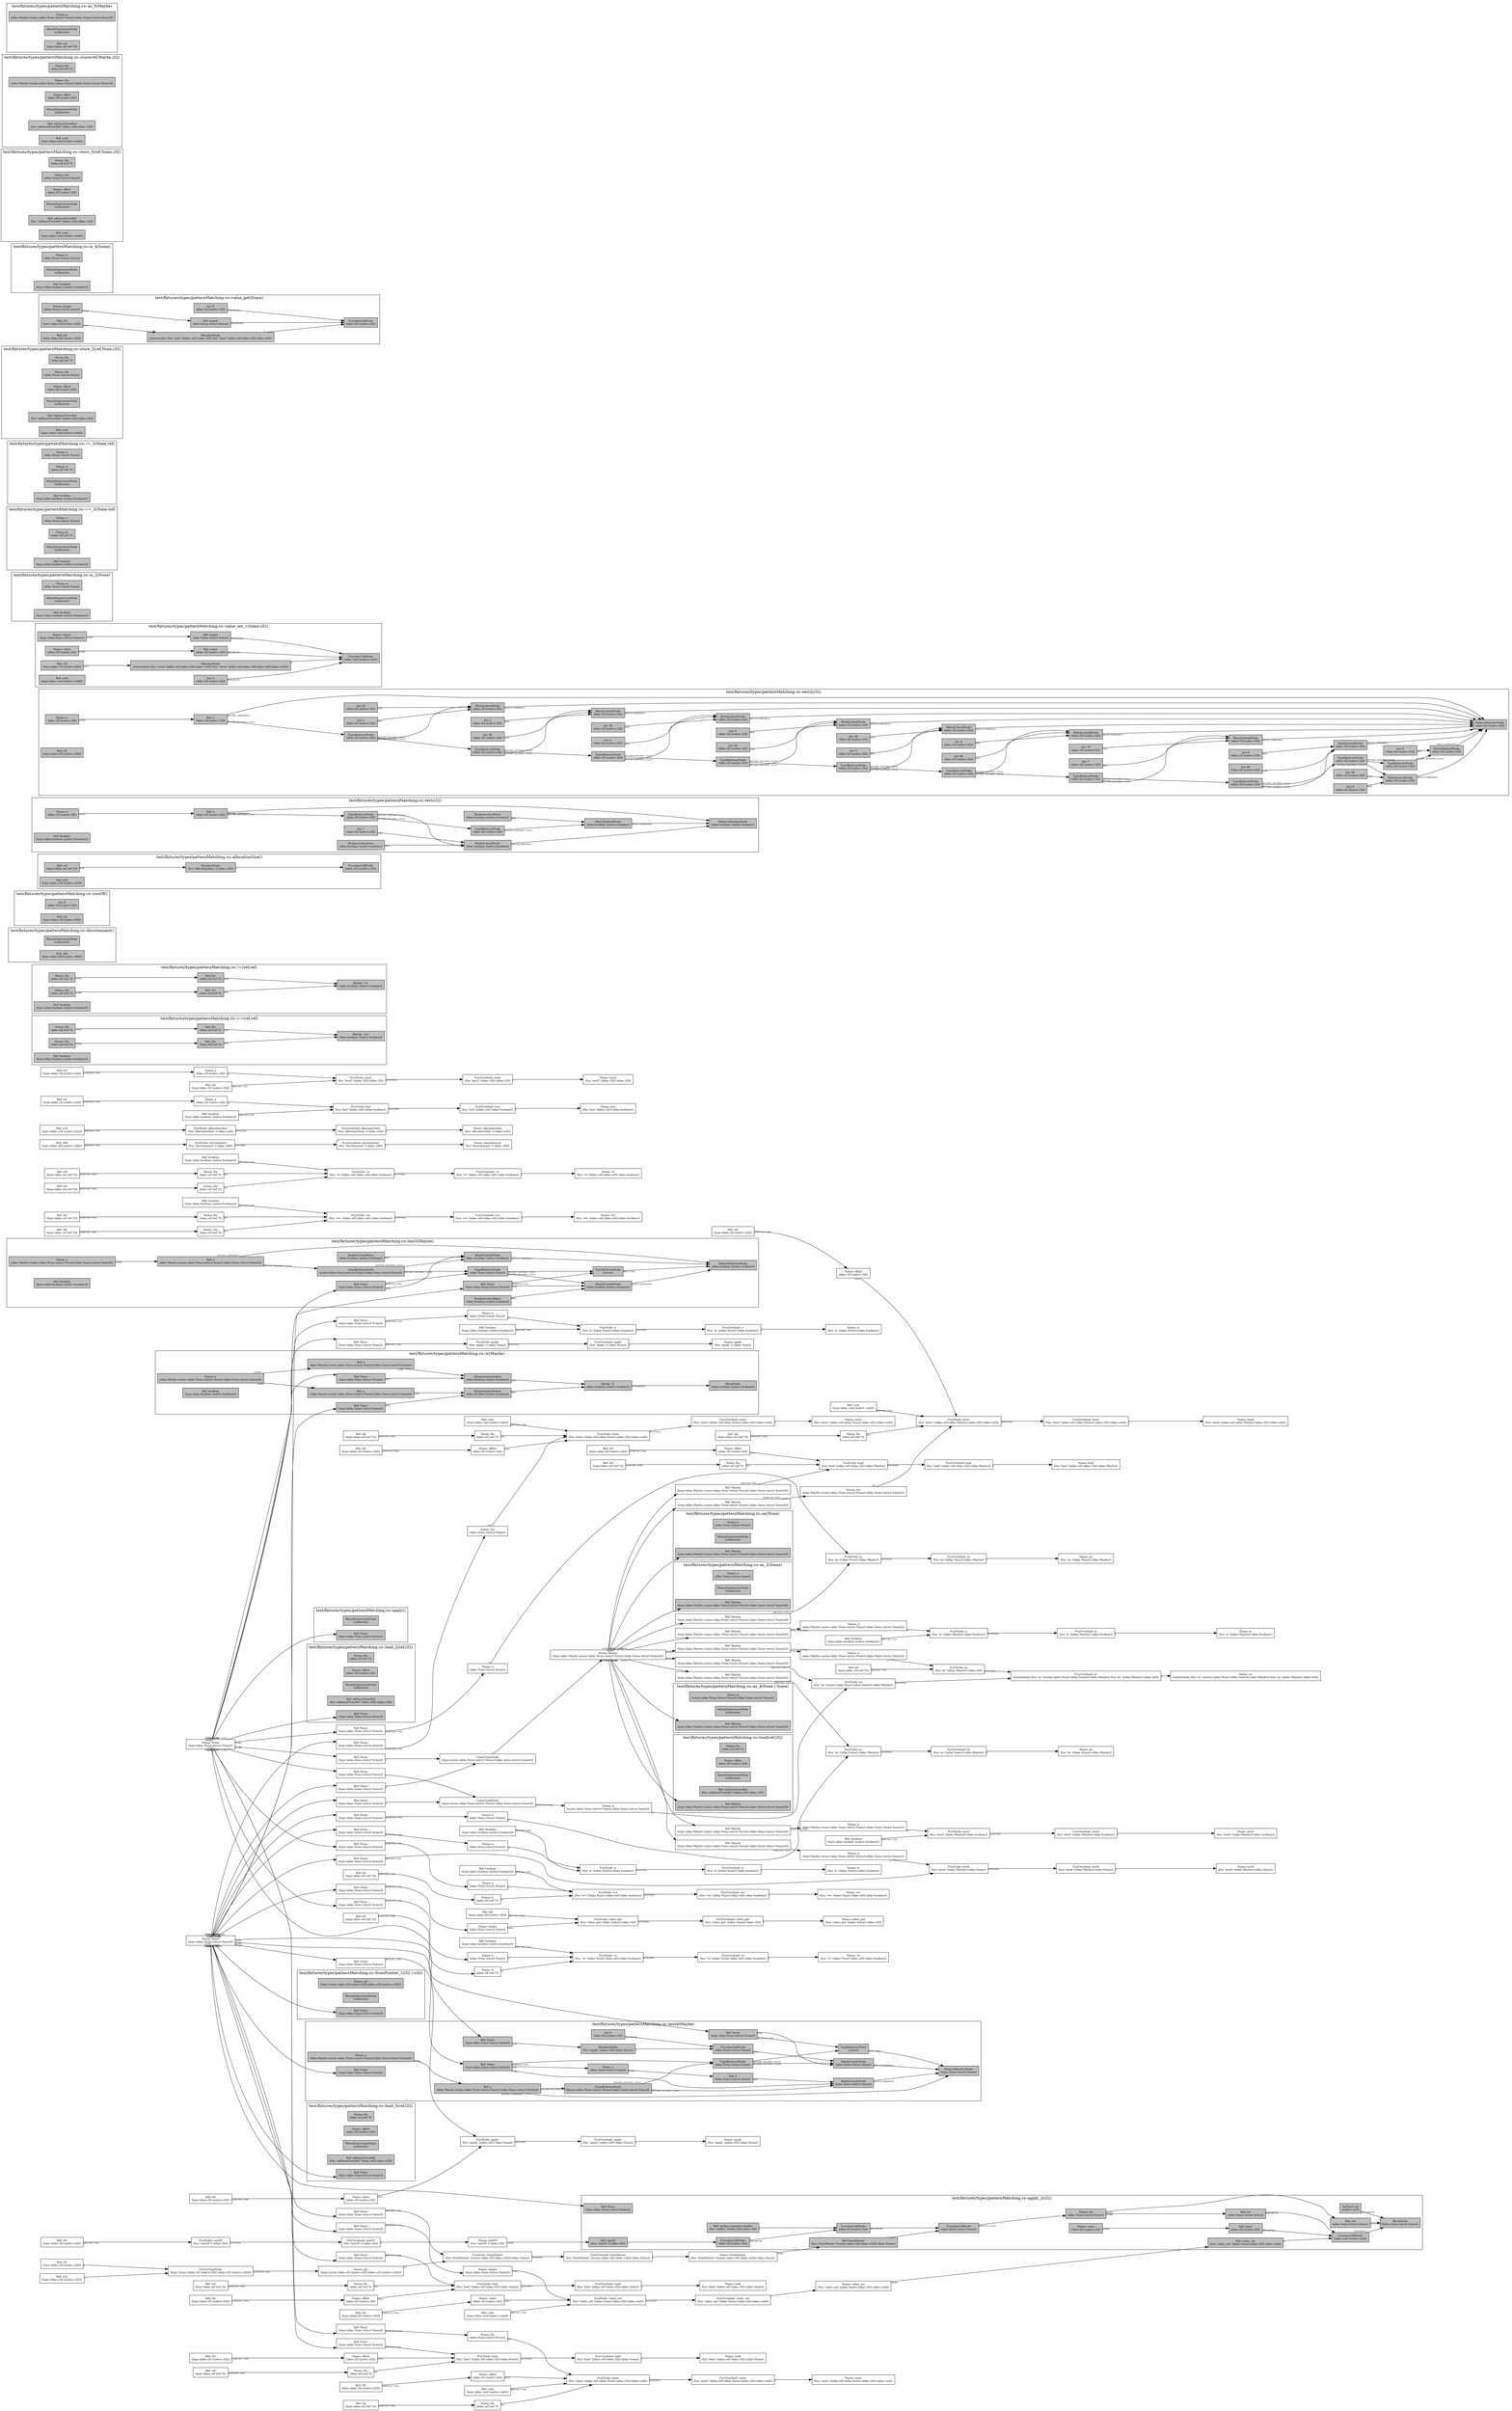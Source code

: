 digraph Document {
  node [shape=box,fontsize=10]; rankdir=LR;
  1 [label="Name: Maybe\n(type (alias Maybe (union (alias None (struct None)) (alias Some (struct Some)))))", fillcolor=grey];
  2 [label="UnionTypeNode\n(type (union (alias None (struct None)) (alias Some (struct Some))))", fillcolor=grey];
  3 [label="Ref: None\n(type (alias None (struct None)))", fillcolor=grey];
  4 [label="Ref: Some\n(type (alias Some (struct Some)))", fillcolor=grey];
  5 [label="FunOverload: is\n(fun 'is' ((alias Maybe)) (alias boolean))", fillcolor=grey];
  6 [label="FunNode: is\n(fun 'is' ((alias Maybe)) (alias boolean))", fillcolor=grey];
  7 [label="Ref: Maybe\n(type (alias Maybe (union (alias None (struct None)) (alias Some (struct Some)))))", fillcolor=grey];
  8 [label="Name: a\n(alias Maybe (union (alias None (struct None)) (alias Some (struct Some))))", fillcolor=grey];
  9 [label="Ref: boolean\n(type (alias boolean (native boolean)))", fillcolor=grey];
  10 [label="Name: is\n(fun 'is' ((alias Maybe)) (alias boolean))", fillcolor=grey];
  11 [label="FunOverload: ==\n(fun '==' ((alias ref) (alias ref)) (alias boolean))", fillcolor=grey];
  12 [label="FunNode: ==\n(fun '==' ((alias ref) (alias ref)) (alias boolean))", fillcolor=grey];
  13 [label="Ref: ref\n(type (alias ref (ref ?)))", fillcolor=grey];
  14 [label="Name: lhs\n(alias ref (ref ?))", fillcolor=grey];
  15 [label="Ref: ref\n(type (alias ref (ref ?)))", fillcolor=grey];
  16 [label="Name: rhs\n(alias ref (ref ?))", fillcolor=grey];
  17 [label="Ref: boolean\n(type (alias boolean (native boolean)))", fillcolor=grey];
  18 [label="Name: ==\n(fun '==' ((alias ref) (alias ref)) (alias boolean))", fillcolor=grey];
  19 [label="FunOverload: !=\n(fun '!=' ((alias ref) (alias ref)) (alias boolean))", fillcolor=grey];
  20 [label="FunNode: !=\n(fun '!=' ((alias ref) (alias ref)) (alias boolean))", fillcolor=grey];
  21 [label="Ref: ref\n(type (alias ref (ref ?)))", fillcolor=grey];
  22 [label="Name: lhs\n(alias ref (ref ?))", fillcolor=grey];
  23 [label="Ref: ref\n(type (alias ref (ref ?)))", fillcolor=grey];
  24 [label="Name: rhs\n(alias ref (ref ?))", fillcolor=grey];
  25 [label="Ref: boolean\n(type (alias boolean (native boolean)))", fillcolor=grey];
  26 [label="Name: !=\n(fun '!=' ((alias ref) (alias ref)) (alias boolean))", fillcolor=grey];
  27 [label="FunOverload: store\n(fun 'store' ((alias ref) (alias Maybe) (alias i32)) (alias void))", fillcolor=grey];
  28 [label="FunNode: store\n(fun 'store' ((alias ref) (alias Maybe) (alias i32)) (alias void))", fillcolor=grey];
  29 [label="Ref: ref\n(type (alias ref (ref ?)))", fillcolor=grey];
  30 [label="Name: lhs\n(alias ref (ref ?))", fillcolor=grey];
  31 [label="Ref: Maybe\n(type (alias Maybe (union (alias None (struct None)) (alias Some (struct Some)))))", fillcolor=grey];
  32 [label="Name: rhs\n(alias Maybe (union (alias None (struct None)) (alias Some (struct Some))))", fillcolor=grey];
  33 [label="Ref: i32\n(type (alias i32 (native i32)))", fillcolor=grey];
  34 [label="Name: offset\n(alias i32 (native i32))", fillcolor=grey];
  35 [label="Ref: void\n(type (alias void (native void)))", fillcolor=grey];
  36 [label="Name: store\n(fun 'store' ((alias ref) (alias Maybe) (alias i32)) (alias void))", fillcolor=grey];
  37 [label="FunOverload: load\n(fun 'load' ((alias ref) (alias i32)) (alias Maybe))", fillcolor=grey];
  38 [label="FunNode: load\n(fun 'load' ((alias ref) (alias i32)) (alias Maybe))", fillcolor=grey];
  39 [label="Ref: ref\n(type (alias ref (ref ?)))", fillcolor=grey];
  40 [label="Name: lhs\n(alias ref (ref ?))", fillcolor=grey];
  41 [label="Ref: i32\n(type (alias i32 (native i32)))", fillcolor=grey];
  42 [label="Name: offset\n(alias i32 (native i32))", fillcolor=grey];
  43 [label="Ref: Maybe\n(type (alias Maybe (union (alias None (struct None)) (alias Some (struct Some)))))", fillcolor=grey];
  44 [label="Name: load\n(fun 'load' ((alias ref) (alias i32)) (alias Maybe))", fillcolor=grey];
  45 [label="FunOverload: as\n(fun 'as' ((alias None)) (alias Maybe))", fillcolor=grey];
  46 [label="FunNode: as\n(fun 'as' ((alias None)) (alias Maybe))", fillcolor=grey];
  47 [label="Ref: None\n(type (alias None (struct None)))", fillcolor=grey];
  48 [label="Name: a\n(alias None (struct None))", fillcolor=grey];
  49 [label="Ref: Maybe\n(type (alias Maybe (union (alias None (struct None)) (alias Some (struct Some)))))", fillcolor=grey];
  50 [label="Name: as\n(fun 'as' ((alias None)) (alias Maybe))", fillcolor=grey];
  51 [label="FunOverload: as\n(fun 'as' ((alias Some)) (alias Maybe))", fillcolor=grey];
  52 [label="FunNode: as\n(fun 'as' ((alias Some)) (alias Maybe))", fillcolor=grey];
  53 [label="Ref: Some\n(type (alias Some (struct Some)))", fillcolor=grey];
  54 [label="Name: a\n(alias Some (struct Some))", fillcolor=grey];
  55 [label="Ref: Maybe\n(type (alias Maybe (union (alias None (struct None)) (alias Some (struct Some)))))", fillcolor=grey];
  56 [label="Name: as\n(fun 'as' ((alias Some)) (alias Maybe))", fillcolor=grey];
  57 [label="FunOverload: as\n(intersection (fun 'as' ((union (alias None) (alias Some))) (alias Maybe)) (fun 'as' ((alias Maybe)) (alias ref)))", fillcolor=grey];
  58 [label="FunNode: as\n(fun 'as' ((union (alias None) (alias Some))) (alias Maybe))", fillcolor=grey];
  59 [label="UnionTypeNode\n(type (union (alias None (struct None)) (alias Some (struct Some))))", fillcolor=grey];
  60 [label="Ref: None\n(type (alias None (struct None)))", fillcolor=grey];
  61 [label="Ref: Some\n(type (alias Some (struct Some)))", fillcolor=grey];
  62 [label="Name: a\n(union (alias None (struct None)) (alias Some (struct Some)))", fillcolor=grey];
  63 [label="Ref: Maybe\n(type (alias Maybe (union (alias None (struct None)) (alias Some (struct Some)))))", fillcolor=grey];
  64 [label="FunNode: as\n(fun 'as' ((alias Maybe)) (alias ref))", fillcolor=grey];
  65 [label="Ref: Maybe\n(type (alias Maybe (union (alias None (struct None)) (alias Some (struct Some)))))", fillcolor=grey];
  66 [label="Name: a\n(alias Maybe (union (alias None (struct None)) (alias Some (struct Some))))", fillcolor=grey];
  67 [label="Ref: ref\n(type (alias ref (ref ?)))", fillcolor=grey];
  68 [label="Name: as\n(intersection (fun 'as' ((union (alias None) (alias Some))) (alias Maybe)) (fun 'as' ((alias Maybe)) (alias ref)))", fillcolor=grey];
  69 [label="Name: None\n(type (alias None (struct None)))", fillcolor=grey];
  70 [label="FunOverload: apply\n(fun 'apply' () (alias None))", fillcolor=grey];
  71 [label="FunNode: apply\n(fun 'apply' () (alias None))", fillcolor=grey];
  72 [label="Ref: None\n(type (alias None (struct None)))", fillcolor=grey];
  73 [label="Name: apply\n(fun 'apply' () (alias None))", fillcolor=grey];
  74 [label="FunOverload: is\n(fun 'is' ((alias None)) (alias boolean))", fillcolor=grey];
  75 [label="FunNode: is\n(fun 'is' ((alias None)) (alias boolean))", fillcolor=grey];
  76 [label="Ref: None\n(type (alias None (struct None)))", fillcolor=grey];
  77 [label="Name: a\n(alias None (struct None))", fillcolor=grey];
  78 [label="Ref: boolean\n(type (alias boolean (native boolean)))", fillcolor=grey];
  79 [label="Name: is\n(fun 'is' ((alias None)) (alias boolean))", fillcolor=grey];
  80 [label="FunOverload: ==\n(fun '==' ((alias None) (alias ref)) (alias boolean))", fillcolor=grey];
  81 [label="FunNode: ==\n(fun '==' ((alias None) (alias ref)) (alias boolean))", fillcolor=grey];
  82 [label="Ref: None\n(type (alias None (struct None)))", fillcolor=grey];
  83 [label="Name: a\n(alias None (struct None))", fillcolor=grey];
  84 [label="Ref: ref\n(type (alias ref (ref ?)))", fillcolor=grey];
  85 [label="Name: b\n(alias ref (ref ?))", fillcolor=grey];
  86 [label="Ref: boolean\n(type (alias boolean (native boolean)))", fillcolor=grey];
  87 [label="Name: ==\n(fun '==' ((alias None) (alias ref)) (alias boolean))", fillcolor=grey];
  88 [label="FunOverload: !=\n(fun '!=' ((alias None) (alias ref)) (alias boolean))", fillcolor=grey];
  89 [label="FunNode: !=\n(fun '!=' ((alias None) (alias ref)) (alias boolean))", fillcolor=grey];
  90 [label="Ref: None\n(type (alias None (struct None)))", fillcolor=grey];
  91 [label="Name: a\n(alias None (struct None))", fillcolor=grey];
  92 [label="Ref: ref\n(type (alias ref (ref ?)))", fillcolor=grey];
  93 [label="Name: b\n(alias ref (ref ?))", fillcolor=grey];
  94 [label="Ref: boolean\n(type (alias boolean (native boolean)))", fillcolor=grey];
  95 [label="Name: !=\n(fun '!=' ((alias None) (alias ref)) (alias boolean))", fillcolor=grey];
  96 [label="FunOverload: store\n(fun 'store' ((alias ref) (alias None) (alias i32)) (alias void))", fillcolor=grey];
  97 [label="FunNode: store\n(fun 'store' ((alias ref) (alias None) (alias i32)) (alias void))", fillcolor=grey];
  98 [label="Ref: ref\n(type (alias ref (ref ?)))", fillcolor=grey];
  99 [label="Name: lhs\n(alias ref (ref ?))", fillcolor=grey];
  100 [label="Ref: None\n(type (alias None (struct None)))", fillcolor=grey];
  101 [label="Name: rhs\n(alias None (struct None))", fillcolor=grey];
  102 [label="Ref: i32\n(type (alias i32 (native i32)))", fillcolor=grey];
  103 [label="Name: offset\n(alias i32 (native i32))", fillcolor=grey];
  104 [label="Ref: void\n(type (alias void (native void)))", fillcolor=grey];
  105 [label="Name: store\n(fun 'store' ((alias ref) (alias None) (alias i32)) (alias void))", fillcolor=grey];
  106 [label="FunOverload: load\n(fun 'load' ((alias ref) (alias i32)) (alias None))", fillcolor=grey];
  107 [label="FunNode: load\n(fun 'load' ((alias ref) (alias i32)) (alias None))", fillcolor=grey];
  108 [label="Ref: ref\n(type (alias ref (ref ?)))", fillcolor=grey];
  109 [label="Name: lhs\n(alias ref (ref ?))", fillcolor=grey];
  110 [label="Ref: i32\n(type (alias i32 (native i32)))", fillcolor=grey];
  111 [label="Name: offset\n(alias i32 (native i32))", fillcolor=grey];
  112 [label="Ref: None\n(type (alias None (struct None)))", fillcolor=grey];
  113 [label="Name: load\n(fun 'load' ((alias ref) (alias i32)) (alias None))", fillcolor=grey];
  114 [label="Name: Some\n(type (alias Some (struct Some)))", fillcolor=grey];
  115 [label="FunOverload: discriminant\n(fun 'discriminant' () (alias u64))", fillcolor=grey];
  116 [label="FunNode: discriminant\n(fun 'discriminant' () (alias u64))", fillcolor=grey];
  117 [label="Ref: u64\n(type (alias u64 (native u64)))", fillcolor=grey];
  118 [label="Name: discriminant\n(fun 'discriminant' () (alias u64))", fillcolor=grey];
  119 [label="FunOverload: sizeOf\n(fun 'sizeOf' () (alias i32))", fillcolor=grey];
  120 [label="FunNode: sizeOf\n(fun 'sizeOf' () (alias i32))", fillcolor=grey];
  121 [label="Ref: i32\n(type (alias i32 (native i32)))", fillcolor=grey];
  122 [label="Name: sizeOf\n(fun 'sizeOf' () (alias i32))", fillcolor=grey];
  123 [label="FunOverload: allocationSize\n(fun 'allocationSize' () (alias u32))", fillcolor=grey];
  124 [label="FunNode: allocationSize\n(fun 'allocationSize' () (alias u32))", fillcolor=grey];
  125 [label="Ref: u32\n(type (alias u32 (native u32)))", fillcolor=grey];
  126 [label="Name: allocationSize\n(fun 'allocationSize' () (alias u32))", fillcolor=grey];
  127 [label="FunOverload: apply\n(fun 'apply' ((alias i32)) (alias Some))", fillcolor=grey];
  128 [label="FunNode: apply\n(fun 'apply' ((alias i32)) (alias Some))", fillcolor=grey];
  129 [label="Ref: i32\n(type (alias i32 (native i32)))", fillcolor=grey];
  130 [label="Name: value\n(alias i32 (native i32))", fillcolor=grey];
  131 [label="Ref: Some\n(type (alias Some (struct Some)))", fillcolor=grey];
  132 [label="Name: apply\n(fun 'apply' ((alias i32)) (alias Some))", fillcolor=grey];
  133 [label="FunOverload: fromPointer\n(fun 'fromPointer' ((union (alias i32) (alias u32))) (alias Some))", fillcolor=grey];
  134 [label="FunNode: fromPointer\n(fun 'fromPointer' ((union (alias i32) (alias u32))) (alias Some))", fillcolor=grey];
  135 [label="UnionTypeNode\n(type (union (alias i32 (native i32)) (alias u32 (native u32))))", fillcolor=grey];
  136 [label="Ref: i32\n(type (alias i32 (native i32)))", fillcolor=grey];
  137 [label="Ref: u32\n(type (alias u32 (native u32)))", fillcolor=grey];
  138 [label="Name: ptr\n(type (union (alias i32 (native i32)) (alias u32 (native u32))))", fillcolor=grey];
  139 [label="Ref: Some\n(type (alias Some (struct Some)))", fillcolor=grey];
  140 [label="Name: fromPointer\n(fun 'fromPointer' ((union (alias i32) (alias u32))) (alias Some))", fillcolor=grey];
  141 [label="FunOverload: value_get\n(fun 'value_get' ((alias Some)) (alias i32))", fillcolor=grey];
  142 [label="FunNode: value_get\n(fun 'value_get' ((alias Some)) (alias i32))", fillcolor=grey];
  143 [label="Ref: Some\n(type (alias Some (struct Some)))", fillcolor=grey];
  144 [label="Name: target\n(alias Some (struct Some))", fillcolor=grey];
  145 [label="Ref: i32\n(type (alias i32 (native i32)))", fillcolor=grey];
  146 [label="Name: value_get\n(fun 'value_get' ((alias Some)) (alias i32))", fillcolor=grey];
  147 [label="FunOverload: value_set\n(fun 'value_set' ((alias Some) (alias i32)) (alias void))", fillcolor=grey];
  148 [label="FunNode: value_set\n(fun 'value_set' ((alias Some) (alias i32)) (alias void))", fillcolor=grey];
  149 [label="Ref: Some\n(type (alias Some (struct Some)))", fillcolor=grey];
  150 [label="Name: target\n(type (alias Some (struct Some)))", fillcolor=grey];
  151 [label="Ref: i32\n(type (alias i32 (native i32)))", fillcolor=grey];
  152 [label="Name: value\n(alias i32 (native i32))", fillcolor=grey];
  153 [label="Ref: void\n(type (alias void (native void)))", fillcolor=grey];
  154 [label="Name: value_set\n(fun 'value_set' ((alias Some) (alias i32)) (alias void))", fillcolor=grey];
  155 [label="FunOverload: is\n(fun 'is' ((alias Some)) (alias boolean))", fillcolor=grey];
  156 [label="FunNode: is\n(fun 'is' ((alias Some)) (alias boolean))", fillcolor=grey];
  157 [label="Ref: Some\n(type (alias Some (struct Some)))", fillcolor=grey];
  158 [label="Name: a\n(alias Some (struct Some))", fillcolor=grey];
  159 [label="Ref: boolean\n(type (alias boolean (native boolean)))", fillcolor=grey];
  160 [label="Name: is\n(fun 'is' ((alias Some)) (alias boolean))", fillcolor=grey];
  161 [label="FunOverload: store\n(fun 'store' ((alias ref) (alias Some) (alias i32)) (alias void))", fillcolor=grey];
  162 [label="FunNode: store\n(fun 'store' ((alias ref) (alias Some) (alias i32)) (alias void))", fillcolor=grey];
  163 [label="Ref: ref\n(type (alias ref (ref ?)))", fillcolor=grey];
  164 [label="Name: lhs\n(alias ref (ref ?))", fillcolor=grey];
  165 [label="Ref: Some\n(type (alias Some (struct Some)))", fillcolor=grey];
  166 [label="Name: rhs\n(alias Some (struct Some))", fillcolor=grey];
  167 [label="Ref: i32\n(type (alias i32 (native i32)))", fillcolor=grey];
  168 [label="Name: offset\n(alias i32 (native i32))", fillcolor=grey];
  169 [label="Ref: void\n(type (alias void (native void)))", fillcolor=grey];
  170 [label="Name: store\n(fun 'store' ((alias ref) (alias Some) (alias i32)) (alias void))", fillcolor=grey];
  171 [label="FunOverload: load\n(fun 'load' ((alias ref) (alias i32)) (alias Some))", fillcolor=grey];
  172 [label="FunNode: load\n(fun 'load' ((alias ref) (alias i32)) (alias Some))", fillcolor=grey];
  173 [label="Ref: ref\n(type (alias ref (ref ?)))", fillcolor=grey];
  174 [label="Name: lhs\n(alias ref (ref ?))", fillcolor=grey];
  175 [label="Ref: i32\n(type (alias i32 (native i32)))", fillcolor=grey];
  176 [label="Name: offset\n(alias i32 (native i32))", fillcolor=grey];
  177 [label="Ref: Some\n(type (alias Some (struct Some)))", fillcolor=grey];
  178 [label="Name: load\n(fun 'load' ((alias ref) (alias i32)) (alias Some))", fillcolor=grey];
  179 [label="FunOverload: test\n(fun 'test' ((alias i32)) (alias boolean))", fillcolor=grey];
  180 [label="FunNode: test\n(fun 'test' ((alias i32)) (alias boolean))", fillcolor=grey];
  181 [label="Ref: i32\n(type (alias i32 (native i32)))", fillcolor=grey];
  182 [label="Name: a\n(alias i32 (native i32))", fillcolor=grey];
  183 [label="Ref: boolean\n(type (alias boolean (native boolean)))", fillcolor=grey];
  184 [label="Name: test\n(fun 'test' ((alias i32)) (alias boolean))", fillcolor=grey];
  185 [label="FunOverload: test2\n(fun 'test2' ((alias i32)) (alias i32))", fillcolor=grey];
  186 [label="FunNode: test2\n(fun 'test2' ((alias i32)) (alias i32))", fillcolor=grey];
  187 [label="Ref: i32\n(type (alias i32 (native i32)))", fillcolor=grey];
  188 [label="Name: a\n(alias i32 (native i32))", fillcolor=grey];
  189 [label="Ref: i32\n(type (alias i32 (native i32)))", fillcolor=grey];
  190 [label="Name: test2\n(fun 'test2' ((alias i32)) (alias i32))", fillcolor=grey];
  191 [label="FunOverload: test3\n(fun 'test3' ((alias Maybe)) (alias boolean))", fillcolor=grey];
  192 [label="FunNode: test3\n(fun 'test3' ((alias Maybe)) (alias boolean))", fillcolor=grey];
  193 [label="Ref: Maybe\n(type (alias Maybe (union (alias None (struct None)) (alias Some (struct Some)))))", fillcolor=grey];
  194 [label="Name: a\n(alias Maybe (union (alias None (struct None)) (alias Some (struct Some))))", fillcolor=grey];
  195 [label="Ref: boolean\n(type (alias boolean (native boolean)))", fillcolor=grey];
  196 [label="Name: test3\n(fun 'test3' ((alias Maybe)) (alias boolean))", fillcolor=grey];
  197 [label="FunOverload: test4\n(fun 'test4' ((alias Maybe)) (alias Some))", fillcolor=grey];
  198 [label="FunNode: test4\n(fun 'test4' ((alias Maybe)) (alias Some))", fillcolor=grey];
  199 [label="Ref: Maybe\n(type (alias Maybe (union (alias None (struct None)) (alias Some (struct Some)))))", fillcolor=grey];
  200 [label="Name: a\n(alias Maybe (union (alias None (struct None)) (alias Some (struct Some))))", fillcolor=grey];
  201 [label="Ref: Some\n(type (alias Some (struct Some)))", fillcolor=grey];
  202 [label="Name: test4\n(fun 'test4' ((alias Maybe)) (alias Some))", fillcolor=grey];
  subgraph cluster0 { rankdir=TB;
    node [style=filled, fillcolor=grey];
    203 [label="Name: lhs\n(alias ref (ref ?))", fillcolor=grey];
    204 [label="Name: rhs\n(alias ref (ref ?))", fillcolor=grey];
    205 [label="BinOp: '=='\n(alias boolean (native boolean))", fillcolor=grey];
    206 [label="Ref: lhs\n(alias ref (ref ?))", fillcolor=grey];
    207 [label="Ref: rhs\n(alias ref (ref ?))", fillcolor=grey];
    208 [label="Ref: boolean\n(type (alias boolean (native boolean)))", fillcolor=grey];
    203 -> 206[taillabel="[NAME]" fontname="times" fontsize = 7 color="black" ];
    204 -> 207[taillabel="[NAME]" fontname="times" fontsize = 7 color="black" ];
    206 -> 205[taillabel="[LHS]" fontname="times" fontsize = 7 color="black" ];
    207 -> 205[taillabel="[RHS]" fontname="times" fontsize = 7 color="black" ];
  label="test/fixtures/types/patternMatching.ro::==(ref,ref)";
}
  subgraph cluster1 { rankdir=TB;
    node [style=filled, fillcolor=grey];
    209 [label="Name: lhs\n(alias ref (ref ?))", fillcolor=grey];
    210 [label="Name: rhs\n(alias ref (ref ?))", fillcolor=grey];
    211 [label="BinOp: '!='\n(alias boolean (native boolean))", fillcolor=grey];
    212 [label="Ref: lhs\n(alias ref (ref ?))", fillcolor=grey];
    213 [label="Ref: rhs\n(alias ref (ref ?))", fillcolor=grey];
    214 [label="Ref: boolean\n(type (alias boolean (native boolean)))", fillcolor=grey];
    209 -> 212[taillabel="[NAME]" fontname="times" fontsize = 7 color="black" ];
    210 -> 213[taillabel="[NAME]" fontname="times" fontsize = 7 color="black" ];
    212 -> 211[taillabel="[LHS]" fontname="times" fontsize = 7 color="black" ];
    213 -> 211[taillabel="[RHS]" fontname="times" fontsize = 7 color="black" ];
  label="test/fixtures/types/patternMatching.ro::!=(ref,ref)";
}
  subgraph cluster2 { rankdir=TB;
    node [style=filled, fillcolor=grey];
    215 [label="WasmExpressionNode\n(unknown)", fillcolor=grey];
    216 [label="Ref: u64\n(type (alias u64 (native u64)))", fillcolor=grey];
  label="test/fixtures/types/patternMatching.ro::discriminant()";
}
  subgraph cluster3 { rankdir=TB;
    node [style=filled, fillcolor=grey];
    217 [label="Int: 8\n(alias i32 (native i32))", fillcolor=grey];
    218 [label="Ref: i32\n(type (alias i32 (native i32)))", fillcolor=grey];
  label="test/fixtures/types/patternMatching.ro::sizeOf()";
}
  subgraph cluster4 { rankdir=TB;
    node [style=filled, fillcolor=grey];
    219 [label="FunctionCallNode\n(alias u32 (native u32))", fillcolor=grey];
    220 [label="MemberNode\n(fun 'allocationSize' () (alias u32))", fillcolor=grey];
    221 [label="Ref: ref\n(type (alias ref (ref ?)))", fillcolor=grey];
    222 [label="Ref: u32\n(type (alias u32 (native u32)))", fillcolor=grey];
    220 -> 219[taillabel="[]" fontname="times" fontsize = 7 color="black" ];
    221 -> 220[taillabel="[LHS]" fontname="times" fontsize = 7 color="black" ];
  label="test/fixtures/types/patternMatching.ro::allocationSize()";
}
  subgraph cluster5 { rankdir=TB;
    node [style=filled, fillcolor=grey];
    223 [label="Name: a\n(alias i32 (native i32))", fillcolor=grey];
    224 [label="PatternMatcherNode\n(alias boolean (native boolean))", fillcolor=grey];
    225 [label="Ref: a\n(alias i32 (native i32))", fillcolor=grey];
    226 [label="MatchLiteralNode\n(alias boolean (native boolean))", fillcolor=grey];
    227 [label="Int: 1\n(alias i32 (native i32))", fillcolor=grey];
    228 [label="BooleanLiteraltrue\n(alias boolean (native boolean))", fillcolor=grey];
    229 [label="TypeReducerNode\n(alias i32 (native i32))", fillcolor=grey];
    230 [label="MatchDefaultNode\n(alias boolean (native boolean))", fillcolor=grey];
    231 [label="BooleanLiteralfalse\n(alias boolean (native boolean))", fillcolor=grey];
    232 [label="TypeReducerNode\n(alias i32 (native i32))", fillcolor=grey];
    233 [label="Ref: boolean\n(type (alias boolean (native boolean)))", fillcolor=grey];
    223 -> 225[taillabel="[NAME]" fontname="times" fontsize = 7 color="black" ];
    225 -> 224[taillabel="[PATTERN_EXPRESSION]" fontname="times" fontsize = 7 color="black" ];
    225 -> 229[taillabel="[PATTERN_MATCHING_VALUE]" fontname="times" fontsize = 7 color="black" ];
    226 -> 224[taillabel="[MATCH_EXPRESSION]" fontname="times" fontsize = 7 color="black" ];
    227 -> 226[taillabel="[LHS]" fontname="times" fontsize = 7 color="black" ];
    228 -> 226[taillabel="[RHS]" fontname="times" fontsize = 7 color="black" ];
    229 -> 226[taillabel="[PATTERN_MATCHING_VALUE]" fontname="times" fontsize = 7 color="black" ];
    229 -> 232[taillabel="[PATTERN_MATCHING_VALUE]" fontname="times" fontsize = 7 color="black" ];
    230 -> 224[taillabel="[MATCH_EXPRESSION]" fontname="times" fontsize = 7 color="black" ];
    231 -> 230[taillabel="[RHS]" fontname="times" fontsize = 7 color="black" ];
    232 -> 230[taillabel="[PATTERN_MATCHING_VALUE]" fontname="times" fontsize = 7 color="black" ];
  label="test/fixtures/types/patternMatching.ro::test(i32)";
}
  subgraph cluster6 { rankdir=TB;
    node [style=filled, fillcolor=grey];
    234 [label="Name: a\n(alias i32 (native i32))", fillcolor=grey];
    235 [label="PatternMatcherNode\n(alias i32 (native i32))", fillcolor=grey];
    236 [label="Ref: a\n(alias i32 (native i32))", fillcolor=grey];
    237 [label="MatchLiteralNode\n(alias i32 (native i32))", fillcolor=grey];
    238 [label="Int: 10\n(alias i32 (native i32))", fillcolor=grey];
    239 [label="Int: 1\n(alias i32 (native i32))", fillcolor=grey];
    240 [label="TypeReducerNode\n(alias i32 (native i32))", fillcolor=grey];
    241 [label="MatchLiteralNode\n(alias i32 (native i32))", fillcolor=grey];
    242 [label="Int: 20\n(alias i32 (native i32))", fillcolor=grey];
    243 [label="Int: 2\n(alias i32 (native i32))", fillcolor=grey];
    244 [label="TypeReducerNode\n(alias i32 (native i32))", fillcolor=grey];
    245 [label="MatchLiteralNode\n(alias i32 (native i32))", fillcolor=grey];
    246 [label="Int: 30\n(alias i32 (native i32))", fillcolor=grey];
    247 [label="Int: 3\n(alias i32 (native i32))", fillcolor=grey];
    248 [label="TypeReducerNode\n(alias i32 (native i32))", fillcolor=grey];
    249 [label="MatchLiteralNode\n(alias i32 (native i32))", fillcolor=grey];
    250 [label="Int: 40\n(alias i32 (native i32))", fillcolor=grey];
    251 [label="Int: 4\n(alias i32 (native i32))", fillcolor=grey];
    252 [label="TypeReducerNode\n(alias i32 (native i32))", fillcolor=grey];
    253 [label="MatchLiteralNode\n(alias i32 (native i32))", fillcolor=grey];
    254 [label="Int: 50\n(alias i32 (native i32))", fillcolor=grey];
    255 [label="Int: 5\n(alias i32 (native i32))", fillcolor=grey];
    256 [label="TypeReducerNode\n(alias i32 (native i32))", fillcolor=grey];
    257 [label="MatchLiteralNode\n(alias i32 (native i32))", fillcolor=grey];
    258 [label="Int: 60\n(alias i32 (native i32))", fillcolor=grey];
    259 [label="Int: 6\n(alias i32 (native i32))", fillcolor=grey];
    260 [label="TypeReducerNode\n(alias i32 (native i32))", fillcolor=grey];
    261 [label="MatchLiteralNode\n(alias i32 (native i32))", fillcolor=grey];
    262 [label="Int: 70\n(alias i32 (native i32))", fillcolor=grey];
    263 [label="Int: 7\n(alias i32 (native i32))", fillcolor=grey];
    264 [label="TypeReducerNode\n(alias i32 (native i32))", fillcolor=grey];
    265 [label="MatchLiteralNode\n(alias i32 (native i32))", fillcolor=grey];
    266 [label="Int: 80\n(alias i32 (native i32))", fillcolor=grey];
    267 [label="Int: 8\n(alias i32 (native i32))", fillcolor=grey];
    268 [label="TypeReducerNode\n(alias i32 (native i32))", fillcolor=grey];
    269 [label="MatchLiteralNode\n(alias i32 (native i32))", fillcolor=grey];
    270 [label="Int: 90\n(alias i32 (native i32))", fillcolor=grey];
    271 [label="Int: 9\n(alias i32 (native i32))", fillcolor=grey];
    272 [label="TypeReducerNode\n(alias i32 (native i32))", fillcolor=grey];
    273 [label="MatchDefaultNode\n(alias i32 (native i32))", fillcolor=grey];
    274 [label="Int: 0\n(alias i32 (native i32))", fillcolor=grey];
    275 [label="TypeReducerNode\n(alias i32 (native i32))", fillcolor=grey];
    276 [label="Ref: i32\n(type (alias i32 (native i32)))", fillcolor=grey];
    234 -> 236[taillabel="[NAME]" fontname="times" fontsize = 7 color="black" ];
    236 -> 235[taillabel="[PATTERN_EXPRESSION]" fontname="times" fontsize = 7 color="black" ];
    236 -> 240[taillabel="[PATTERN_MATCHING_VALUE]" fontname="times" fontsize = 7 color="black" ];
    237 -> 235[taillabel="[MATCH_EXPRESSION]" fontname="times" fontsize = 7 color="black" ];
    238 -> 237[taillabel="[LHS]" fontname="times" fontsize = 7 color="black" ];
    239 -> 237[taillabel="[RHS]" fontname="times" fontsize = 7 color="black" ];
    240 -> 237[taillabel="[PATTERN_MATCHING_VALUE]" fontname="times" fontsize = 7 color="black" ];
    240 -> 244[taillabel="[PATTERN_MATCHING_VALUE]" fontname="times" fontsize = 7 color="black" ];
    241 -> 235[taillabel="[MATCH_EXPRESSION]" fontname="times" fontsize = 7 color="black" ];
    242 -> 241[taillabel="[LHS]" fontname="times" fontsize = 7 color="black" ];
    243 -> 241[taillabel="[RHS]" fontname="times" fontsize = 7 color="black" ];
    244 -> 241[taillabel="[PATTERN_MATCHING_VALUE]" fontname="times" fontsize = 7 color="black" ];
    244 -> 248[taillabel="[PATTERN_MATCHING_VALUE]" fontname="times" fontsize = 7 color="black" ];
    245 -> 235[taillabel="[MATCH_EXPRESSION]" fontname="times" fontsize = 7 color="black" ];
    246 -> 245[taillabel="[LHS]" fontname="times" fontsize = 7 color="black" ];
    247 -> 245[taillabel="[RHS]" fontname="times" fontsize = 7 color="black" ];
    248 -> 245[taillabel="[PATTERN_MATCHING_VALUE]" fontname="times" fontsize = 7 color="black" ];
    248 -> 252[taillabel="[PATTERN_MATCHING_VALUE]" fontname="times" fontsize = 7 color="black" ];
    249 -> 235[taillabel="[MATCH_EXPRESSION]" fontname="times" fontsize = 7 color="black" ];
    250 -> 249[taillabel="[LHS]" fontname="times" fontsize = 7 color="black" ];
    251 -> 249[taillabel="[RHS]" fontname="times" fontsize = 7 color="black" ];
    252 -> 249[taillabel="[PATTERN_MATCHING_VALUE]" fontname="times" fontsize = 7 color="black" ];
    252 -> 256[taillabel="[PATTERN_MATCHING_VALUE]" fontname="times" fontsize = 7 color="black" ];
    253 -> 235[taillabel="[MATCH_EXPRESSION]" fontname="times" fontsize = 7 color="black" ];
    254 -> 253[taillabel="[LHS]" fontname="times" fontsize = 7 color="black" ];
    255 -> 253[taillabel="[RHS]" fontname="times" fontsize = 7 color="black" ];
    256 -> 253[taillabel="[PATTERN_MATCHING_VALUE]" fontname="times" fontsize = 7 color="black" ];
    256 -> 260[taillabel="[PATTERN_MATCHING_VALUE]" fontname="times" fontsize = 7 color="black" ];
    257 -> 235[taillabel="[MATCH_EXPRESSION]" fontname="times" fontsize = 7 color="black" ];
    258 -> 257[taillabel="[LHS]" fontname="times" fontsize = 7 color="black" ];
    259 -> 257[taillabel="[RHS]" fontname="times" fontsize = 7 color="black" ];
    260 -> 257[taillabel="[PATTERN_MATCHING_VALUE]" fontname="times" fontsize = 7 color="black" ];
    260 -> 264[taillabel="[PATTERN_MATCHING_VALUE]" fontname="times" fontsize = 7 color="black" ];
    261 -> 235[taillabel="[MATCH_EXPRESSION]" fontname="times" fontsize = 7 color="black" ];
    262 -> 261[taillabel="[LHS]" fontname="times" fontsize = 7 color="black" ];
    263 -> 261[taillabel="[RHS]" fontname="times" fontsize = 7 color="black" ];
    264 -> 261[taillabel="[PATTERN_MATCHING_VALUE]" fontname="times" fontsize = 7 color="black" ];
    264 -> 268[taillabel="[PATTERN_MATCHING_VALUE]" fontname="times" fontsize = 7 color="black" ];
    265 -> 235[taillabel="[MATCH_EXPRESSION]" fontname="times" fontsize = 7 color="black" ];
    266 -> 265[taillabel="[LHS]" fontname="times" fontsize = 7 color="black" ];
    267 -> 265[taillabel="[RHS]" fontname="times" fontsize = 7 color="black" ];
    268 -> 265[taillabel="[PATTERN_MATCHING_VALUE]" fontname="times" fontsize = 7 color="black" ];
    268 -> 272[taillabel="[PATTERN_MATCHING_VALUE]" fontname="times" fontsize = 7 color="black" ];
    269 -> 235[taillabel="[MATCH_EXPRESSION]" fontname="times" fontsize = 7 color="black" ];
    270 -> 269[taillabel="[LHS]" fontname="times" fontsize = 7 color="black" ];
    271 -> 269[taillabel="[RHS]" fontname="times" fontsize = 7 color="black" ];
    272 -> 269[taillabel="[PATTERN_MATCHING_VALUE]" fontname="times" fontsize = 7 color="black" ];
    272 -> 275[taillabel="[PATTERN_MATCHING_VALUE]" fontname="times" fontsize = 7 color="black" ];
    273 -> 235[taillabel="[MATCH_EXPRESSION]" fontname="times" fontsize = 7 color="black" ];
    274 -> 273[taillabel="[RHS]" fontname="times" fontsize = 7 color="black" ];
    275 -> 273[taillabel="[PATTERN_MATCHING_VALUE]" fontname="times" fontsize = 7 color="black" ];
  label="test/fixtures/types/patternMatching.ro::test2(i32)";
}
  subgraph cluster7 { rankdir=TB;
    node [style=filled, fillcolor=grey];
    277 [label="WasmExpressionNode\n(unknown)", fillcolor=grey];
    278 [label="Ref: None\n(type (alias None (struct None)))", fillcolor=grey];
  label="test/fixtures/types/patternMatching.ro::apply()";
}
  subgraph cluster8 { rankdir=TB;
    node [style=filled, fillcolor=grey];
    279 [label="Name: lhs\n(alias ref (ref ?))", fillcolor=grey];
    280 [label="Name: offset\n(alias i32 (native i32))", fillcolor=grey];
    281 [label="WasmExpressionNode\n(unknown)", fillcolor=grey];
    282 [label="Ref: addressFromRef\n(fun 'addressFromRef' ((alias ref)) (alias u32))", fillcolor=grey];
    283 [label="Ref: None\n(type (alias None (struct None)))", fillcolor=grey];
  label="test/fixtures/types/patternMatching.ro::load_2(ref,i32)";
}
  subgraph cluster9 { rankdir=TB;
    node [style=filled, fillcolor=grey];
    284 [label="Name: value\n(alias i32 (native i32))", fillcolor=grey];
    285 [label="BlockNode\n(alias Some (struct Some))", fillcolor=grey];
    286 [label="VarDecl: ref\n(native void)", fillcolor=grey];
    287 [label="Name: ref\n(alias Some (struct Some))", fillcolor=grey];
    288 [label="FunctionCallNode\n(alias Some (struct Some))", fillcolor=grey];
    289 [label="Ref: fromPointer\n(fun 'fromPointer' ((union (alias i32) (alias u32))) (alias Some))", fillcolor=grey];
    290 [label="FunctionCallNode\n(alias i32 (native i32))", fillcolor=grey];
    291 [label="Ref: system::memory::malloc\n(fun 'malloc' ((alias i32)) (alias i32))", fillcolor=grey];
    292 [label="FunctionCallNode\n(alias i32 (native i32))", fillcolor=grey];
    293 [label="Ref: sizeOf\n(fun 'sizeOf' () (alias i32))", fillcolor=grey];
    294 [label="FunctionCallNode\n(alias void (native void))", fillcolor=grey];
    295 [label="Ref: value_set\n(fun 'value_set' ((alias Some) (alias i32)) (alias void))", fillcolor=grey];
    296 [label="Ref: ref\n(alias Some (struct Some))", fillcolor=grey];
    297 [label="Ref: value\n(alias i32 (native i32))", fillcolor=grey];
    298 [label="Ref: ref\n(alias Some (struct Some))", fillcolor=grey];
    299 [label="Ref: Some\n(type (alias Some (struct Some)))", fillcolor=grey];
    284 -> 297[taillabel="[NAME]" fontname="times" fontsize = 7 color="black" ];
    286 -> 285[taillabel="[STATEMENTS]" fontname="times" fontsize = 7 color="black" ];
    287 -> 296[taillabel="[NAME]" fontname="times" fontsize = 7 color="black" ];
    287 -> 298[taillabel="[NAME]" fontname="times" fontsize = 7 color="black" ];
    288 -> 287[taillabel="[DEFAULT_VALUE]" fontname="times" fontsize = 7 color="black" ];
    289 -> 288[taillabel="[]" fontname="times" fontsize = 7 color="black" ];
    290 -> 288[taillabel="[PARAMETER]" fontname="times" fontsize = 7 color="black" ];
    291 -> 290[taillabel="[]" fontname="times" fontsize = 7 color="black" ];
    292 -> 290[taillabel="[PARAMETER]" fontname="times" fontsize = 7 color="black" ];
    293 -> 292[taillabel="[]" fontname="times" fontsize = 7 color="black" ];
    294 -> 285[taillabel="[STATEMENTS]" fontname="times" fontsize = 7 color="black" ];
    295 -> 294[taillabel="[]" fontname="times" fontsize = 7 color="black" ];
    296 -> 294[taillabel="[PARAMETER]" fontname="times" fontsize = 7 color="black" ];
    297 -> 294[taillabel="[PARAMETER]" fontname="times" fontsize = 7 color="black" ];
    298 -> 285[taillabel="[STATEMENTS]" fontname="times" fontsize = 7 color="black" ];
  label="test/fixtures/types/patternMatching.ro::apply_2(i32)";
}
  subgraph cluster10 { rankdir=TB;
    node [style=filled, fillcolor=grey];
    300 [label="Name: ptr\n(type (union (alias i32 (native i32)) (alias u32 (native u32))))", fillcolor=grey];
    301 [label="WasmExpressionNode\n(unknown)", fillcolor=grey];
    302 [label="Ref: Some\n(type (alias Some (struct Some)))", fillcolor=grey];
  label="test/fixtures/types/patternMatching.ro::fromPointer_1(i32 | u32)";
}
  subgraph cluster11 { rankdir=TB;
    node [style=filled, fillcolor=grey];
    303 [label="Name: target\n(type (alias Some (struct Some)))", fillcolor=grey];
    304 [label="Name: value\n(alias i32 (native i32))", fillcolor=grey];
    305 [label="FunctionCallNode\n(alias void (native void))", fillcolor=grey];
    306 [label="MemberNode\n(intersection (fun 'store' ((alias ref) (alias i32)) (alias void)) (fun 'store' ((alias ref) (alias i32) (alias i32)) (alias void)))", fillcolor=grey];
    307 [label="Ref: i32\n(type (alias i32 (native i32)))", fillcolor=grey];
    308 [label="Ref: target\n(alias Some (struct Some))", fillcolor=grey];
    309 [label="Ref: value\n(alias i32 (native i32))", fillcolor=grey];
    310 [label="Int: 0\n(alias i32 (native i32))", fillcolor=grey];
    311 [label="Ref: void\n(type (alias void (native void)))", fillcolor=grey];
    303 -> 308[taillabel="[NAME]" fontname="times" fontsize = 7 color="black" ];
    304 -> 309[taillabel="[NAME]" fontname="times" fontsize = 7 color="black" ];
    306 -> 305[taillabel="[]" fontname="times" fontsize = 7 color="black" ];
    307 -> 306[taillabel="[LHS]" fontname="times" fontsize = 7 color="black" ];
    308 -> 305[taillabel="[PARAMETER]" fontname="times" fontsize = 7 color="black" ];
    309 -> 305[taillabel="[PARAMETER]" fontname="times" fontsize = 7 color="black" ];
    310 -> 305[taillabel="[PARAMETER]" fontname="times" fontsize = 7 color="black" ];
  label="test/fixtures/types/patternMatching.ro::value_set_1(Some,i32)";
}
  subgraph cluster12 { rankdir=TB;
    node [style=filled, fillcolor=grey];
    312 [label="Name: lhs\n(alias ref (ref ?))", fillcolor=grey];
    313 [label="Name: offset\n(alias i32 (native i32))", fillcolor=grey];
    314 [label="WasmExpressionNode\n(unknown)", fillcolor=grey];
    315 [label="Ref: addressFromRef\n(fun 'addressFromRef' ((alias ref)) (alias u32))", fillcolor=grey];
    316 [label="Ref: Some\n(type (alias Some (struct Some)))", fillcolor=grey];
  label="test/fixtures/types/patternMatching.ro::load_5(ref,i32)";
}
  subgraph cluster13 { rankdir=TB;
    node [style=filled, fillcolor=grey];
    317 [label="Name: a\n(alias None (struct None))", fillcolor=grey];
    318 [label="WasmExpressionNode\n(unknown)", fillcolor=grey];
    319 [label="Ref: boolean\n(type (alias boolean (native boolean)))", fillcolor=grey];
  label="test/fixtures/types/patternMatching.ro::is_2(None)";
}
  subgraph cluster14 { rankdir=TB;
    node [style=filled, fillcolor=grey];
    320 [label="Name: a\n(alias None (struct None))", fillcolor=grey];
    321 [label="Name: b\n(alias ref (ref ?))", fillcolor=grey];
    322 [label="WasmExpressionNode\n(unknown)", fillcolor=grey];
    323 [label="Ref: boolean\n(type (alias boolean (native boolean)))", fillcolor=grey];
  label="test/fixtures/types/patternMatching.ro::==_3(None,ref)";
}
  subgraph cluster15 { rankdir=TB;
    node [style=filled, fillcolor=grey];
    324 [label="Name: a\n(alias None (struct None))", fillcolor=grey];
    325 [label="Name: b\n(alias ref (ref ?))", fillcolor=grey];
    326 [label="WasmExpressionNode\n(unknown)", fillcolor=grey];
    327 [label="Ref: boolean\n(type (alias boolean (native boolean)))", fillcolor=grey];
  label="test/fixtures/types/patternMatching.ro::!=_3(None,ref)";
}
  subgraph cluster16 { rankdir=TB;
    node [style=filled, fillcolor=grey];
    328 [label="Name: lhs\n(alias ref (ref ?))", fillcolor=grey];
    329 [label="Name: rhs\n(alias None (struct None))", fillcolor=grey];
    330 [label="Name: offset\n(alias i32 (native i32))", fillcolor=grey];
    331 [label="WasmExpressionNode\n(unknown)", fillcolor=grey];
    332 [label="Ref: addressFromRef\n(fun 'addressFromRef' ((alias ref)) (alias u32))", fillcolor=grey];
    333 [label="Ref: void\n(type (alias void (native void)))", fillcolor=grey];
  label="test/fixtures/types/patternMatching.ro::store_2(ref,None,i32)";
}
  subgraph cluster17 { rankdir=TB;
    node [style=filled, fillcolor=grey];
    334 [label="Name: target\n(alias Some (struct Some))", fillcolor=grey];
    335 [label="FunctionCallNode\n(alias i32 (native i32))", fillcolor=grey];
    336 [label="MemberNode\n(intersection (fun 'load' ((alias ref)) (alias i32)) (fun 'load' ((alias ref) (alias i32)) (alias i32)))", fillcolor=grey];
    337 [label="Ref: i32\n(type (alias i32 (native i32)))", fillcolor=grey];
    338 [label="Ref: target\n(alias Some (struct Some))", fillcolor=grey];
    339 [label="Int: 0\n(alias i32 (native i32))", fillcolor=grey];
    340 [label="Ref: i32\n(type (alias i32 (native i32)))", fillcolor=grey];
    334 -> 338[taillabel="[NAME]" fontname="times" fontsize = 7 color="black" ];
    336 -> 335[taillabel="[]" fontname="times" fontsize = 7 color="black" ];
    337 -> 336[taillabel="[LHS]" fontname="times" fontsize = 7 color="black" ];
    338 -> 335[taillabel="[PARAMETER]" fontname="times" fontsize = 7 color="black" ];
    339 -> 335[taillabel="[PARAMETER]" fontname="times" fontsize = 7 color="black" ];
  label="test/fixtures/types/patternMatching.ro::value_get(Some)";
}
  subgraph cluster18 { rankdir=TB;
    node [style=filled, fillcolor=grey];
    341 [label="Name: a\n(alias Some (struct Some))", fillcolor=grey];
    342 [label="WasmExpressionNode\n(unknown)", fillcolor=grey];
    343 [label="Ref: boolean\n(type (alias boolean (native boolean)))", fillcolor=grey];
  label="test/fixtures/types/patternMatching.ro::is_4(Some)";
}
  subgraph cluster19 { rankdir=TB;
    node [style=filled, fillcolor=grey];
    344 [label="Name: lhs\n(alias ref (ref ?))", fillcolor=grey];
    345 [label="Name: rhs\n(alias Some (struct Some))", fillcolor=grey];
    346 [label="Name: offset\n(alias i32 (native i32))", fillcolor=grey];
    347 [label="WasmExpressionNode\n(unknown)", fillcolor=grey];
    348 [label="Ref: addressFromRef\n(fun 'addressFromRef' ((alias ref)) (alias u32))", fillcolor=grey];
    349 [label="Ref: void\n(type (alias void (native void)))", fillcolor=grey];
  label="test/fixtures/types/patternMatching.ro::store_5(ref,Some,i32)";
}
  subgraph cluster20 { rankdir=TB;
    node [style=filled, fillcolor=grey];
    350 [label="Name: a\n(union (alias None (struct None)) (alias Some (struct Some)))", fillcolor=grey];
    351 [label="WasmExpressionNode\n(unknown)", fillcolor=grey];
    352 [label="Ref: Maybe\n(type (alias Maybe (union (alias None (struct None)) (alias Some (struct Some)))))", fillcolor=grey];
  label="test/fixtures/types/patternMatching.ro::as_4(None | Some)";
}
  subgraph cluster21 { rankdir=TB;
    node [style=filled, fillcolor=grey];
    353 [label="Name: lhs\n(alias ref (ref ?))", fillcolor=grey];
    354 [label="Name: offset\n(alias i32 (native i32))", fillcolor=grey];
    355 [label="WasmExpressionNode\n(unknown)", fillcolor=grey];
    356 [label="Ref: addressFromRef\n(fun 'addressFromRef' ((alias ref)) (alias u32))", fillcolor=grey];
    357 [label="Ref: Maybe\n(type (alias Maybe (union (alias None (struct None)) (alias Some (struct Some)))))", fillcolor=grey];
  label="test/fixtures/types/patternMatching.ro::load(ref,i32)";
}
  subgraph cluster22 { rankdir=TB;
    node [style=filled, fillcolor=grey];
    358 [label="Name: a\n(alias None (struct None))", fillcolor=grey];
    359 [label="WasmExpressionNode\n(unknown)", fillcolor=grey];
    360 [label="Ref: Maybe\n(type (alias Maybe (union (alias None (struct None)) (alias Some (struct Some)))))", fillcolor=grey];
  label="test/fixtures/types/patternMatching.ro::as(None)";
}
  subgraph cluster23 { rankdir=TB;
    node [style=filled, fillcolor=grey];
    361 [label="Name: a\n(alias Some (struct Some))", fillcolor=grey];
    362 [label="WasmExpressionNode\n(unknown)", fillcolor=grey];
    363 [label="Ref: Maybe\n(type (alias Maybe (union (alias None (struct None)) (alias Some (struct Some)))))", fillcolor=grey];
  label="test/fixtures/types/patternMatching.ro::as_2(Some)";
}
  subgraph cluster24 { rankdir=TB;
    node [style=filled, fillcolor=grey];
    364 [label="Name: a\n(alias Maybe (union (alias None (struct None)) (alias Some (struct Some))))", fillcolor=grey];
    365 [label="BlockNode\n(alias boolean (native boolean))", fillcolor=grey];
    366 [label="BinOp: '||'\n(alias boolean (native boolean))", fillcolor=grey];
    367 [label="IsExpressionNodeis\n(alias boolean (native boolean))", fillcolor=grey];
    368 [label="Ref: a\n(alias Maybe (union (alias None (struct None)) (alias Some (struct Some))))", fillcolor=grey];
    369 [label="Ref: None\n(type (alias None (struct None)))", fillcolor=grey];
    370 [label="IsExpressionNodeis\n(alias boolean (native boolean))", fillcolor=grey];
    371 [label="Ref: a\n(alias Maybe (union (alias None (struct None)) (alias Some (struct Some))))", fillcolor=grey];
    372 [label="Ref: Some\n(type (alias Some (struct Some)))", fillcolor=grey];
    373 [label="Ref: boolean\n(type (alias boolean (native boolean)))", fillcolor=grey];
    364 -> 368[taillabel="[NAME]" fontname="times" fontsize = 7 color="black" ];
    364 -> 371[taillabel="[NAME]" fontname="times" fontsize = 7 color="black" ];
    366 -> 365[taillabel="[STATEMENTS]" fontname="times" fontsize = 7 color="black" ];
    367 -> 366[taillabel="[LHS]" fontname="times" fontsize = 7 color="black" ];
    368 -> 367[taillabel="[LHS]" fontname="times" fontsize = 7 color="black" ];
    369 -> 367[taillabel="[RHS]" fontname="times" fontsize = 7 color="black" ];
    370 -> 366[taillabel="[RHS]" fontname="times" fontsize = 7 color="black" ];
    371 -> 370[taillabel="[LHS]" fontname="times" fontsize = 7 color="black" ];
    372 -> 370[taillabel="[RHS]" fontname="times" fontsize = 7 color="black" ];
  label="test/fixtures/types/patternMatching.ro::is(Maybe)";
}
  subgraph cluster25 { rankdir=TB;
    node [style=filled, fillcolor=grey];
    374 [label="Name: lhs\n(alias ref (ref ?))", fillcolor=grey];
    375 [label="Name: rhs\n(alias Maybe (union (alias None (struct None)) (alias Some (struct Some))))", fillcolor=grey];
    376 [label="Name: offset\n(alias i32 (native i32))", fillcolor=grey];
    377 [label="WasmExpressionNode\n(unknown)", fillcolor=grey];
    378 [label="Ref: addressFromRef\n(fun 'addressFromRef' ((alias ref)) (alias u32))", fillcolor=grey];
    379 [label="Ref: void\n(type (alias void (native void)))", fillcolor=grey];
  label="test/fixtures/types/patternMatching.ro::store(ref,Maybe,i32)";
}
  subgraph cluster26 { rankdir=TB;
    node [style=filled, fillcolor=grey];
    380 [label="Name: a\n(alias Maybe (union (alias None (struct None)) (alias Some (struct Some))))", fillcolor=grey];
    381 [label="WasmExpressionNode\n(unknown)", fillcolor=grey];
    382 [label="Ref: ref\n(type (alias ref (ref ?)))", fillcolor=grey];
  label="test/fixtures/types/patternMatching.ro::as_5(Maybe)";
}
  subgraph cluster27 { rankdir=TB;
    node [style=filled, fillcolor=grey];
    383 [label="Name: a\n(alias Maybe (union (alias None (struct None)) (alias Some (struct Some))))", fillcolor=grey];
    384 [label="PatternMatcherNode\n(alias boolean (native boolean))", fillcolor=grey];
    385 [label="Ref: a\n(alias Maybe (union (alias None (struct None)) (alias Some (struct Some))))", fillcolor=grey];
    386 [label="MatchCaseIsNode\n(alias boolean (native boolean))", fillcolor=grey];
    387 [label="Ref: Some\n(type (alias Some (struct Some)))", fillcolor=grey];
    388 [label="BooleanLiteraltrue\n(alias boolean (native boolean))", fillcolor=grey];
    389 [label="TypeReducerNode\n(union (alias None (struct None)) (alias Some (struct Some)))", fillcolor=grey];
    390 [label="MatchCaseIsNode\n(alias boolean (native boolean))", fillcolor=grey];
    391 [label="Ref: None\n(type (alias None (struct None)))", fillcolor=grey];
    392 [label="BooleanLiteralfalse\n(alias boolean (native boolean))", fillcolor=grey];
    393 [label="TypeReducerNode\n(alias None (struct None))", fillcolor=grey];
    394 [label="TypeReducerNode\n(never)", fillcolor=grey];
    395 [label="Ref: boolean\n(type (alias boolean (native boolean)))", fillcolor=grey];
    383 -> 385[taillabel="[NAME]" fontname="times" fontsize = 7 color="black" ];
    385 -> 384[taillabel="[PATTERN_EXPRESSION]" fontname="times" fontsize = 7 color="black" ];
    385 -> 389[taillabel="[PATTERN_MATCHING_VALUE]" fontname="times" fontsize = 7 color="black" ];
    386 -> 384[taillabel="[MATCH_EXPRESSION]" fontname="times" fontsize = 7 color="black" ];
    387 -> 386[taillabel="[LHS]" fontname="times" fontsize = 7 color="black" ];
    387 -> 393[taillabel="[REMOVED_TYPE]" fontname="times" fontsize = 7 color="black" ];
    388 -> 386[taillabel="[RHS]" fontname="times" fontsize = 7 color="black" ];
    389 -> 386[taillabel="[PATTERN_MATCHING_VALUE]" fontname="times" fontsize = 7 color="black" ];
    389 -> 393[taillabel="[PATTERN_MATCHING_VALUE]" fontname="times" fontsize = 7 color="black" ];
    390 -> 384[taillabel="[MATCH_EXPRESSION]" fontname="times" fontsize = 7 color="black" ];
    391 -> 390[taillabel="[LHS]" fontname="times" fontsize = 7 color="black" ];
    391 -> 394[taillabel="[REMOVED_TYPE]" fontname="times" fontsize = 7 color="black" ];
    392 -> 390[taillabel="[RHS]" fontname="times" fontsize = 7 color="black" ];
    393 -> 390[taillabel="[PATTERN_MATCHING_VALUE]" fontname="times" fontsize = 7 color="black" ];
    393 -> 394[taillabel="[PATTERN_MATCHING_VALUE]" fontname="times" fontsize = 7 color="black" ];
    394 -> 384[taillabel="[REST_TYPE]" fontname="times" fontsize = 7 color="black" ];
  label="test/fixtures/types/patternMatching.ro::test3(Maybe)";
}
  subgraph cluster28 { rankdir=TB;
    node [style=filled, fillcolor=grey];
    396 [label="Name: a\n(alias Maybe (union (alias None (struct None)) (alias Some (struct Some))))", fillcolor=grey];
    397 [label="PatternMatcherNode\n(alias Some (struct Some))", fillcolor=grey];
    398 [label="Ref: a\n(alias Maybe (union (alias None (struct None)) (alias Some (struct Some))))", fillcolor=grey];
    399 [label="MatchCaseIsNode\n(alias Some (struct Some))", fillcolor=grey];
    400 [label="Ref: Some\n(type (alias Some (struct Some)))", fillcolor=grey];
    401 [label="Ref: x\n(alias Some (struct Some))", fillcolor=grey];
    402 [label="Name: x\n(alias Some (struct Some))", fillcolor=grey];
    403 [label="TypeReducerNode\n(union (alias None (struct None)) (alias Some (struct Some)))", fillcolor=grey];
    404 [label="MatchCaseIsNode\n(alias Some (struct Some))", fillcolor=grey];
    405 [label="Ref: None\n(type (alias None (struct None)))", fillcolor=grey];
    406 [label="FunctionCallNode\n(alias Some (struct Some))", fillcolor=grey];
    407 [label="MemberNode\n(fun 'apply' ((alias i32)) (alias Some))", fillcolor=grey];
    408 [label="Ref: Some\n(type (alias Some (struct Some)))", fillcolor=grey];
    409 [label="Int: 0\n(alias i32 (native i32))", fillcolor=grey];
    410 [label="TypeReducerNode\n(alias None (struct None))", fillcolor=grey];
    411 [label="TypeReducerNode\n(never)", fillcolor=grey];
    412 [label="Ref: Some\n(type (alias Some (struct Some)))", fillcolor=grey];
    396 -> 398[taillabel="[NAME]" fontname="times" fontsize = 7 color="black" ];
    398 -> 397[taillabel="[PATTERN_EXPRESSION]" fontname="times" fontsize = 7 color="black" ];
    398 -> 403[taillabel="[PATTERN_MATCHING_VALUE]" fontname="times" fontsize = 7 color="black" ];
    399 -> 397[taillabel="[MATCH_EXPRESSION]" fontname="times" fontsize = 7 color="black" ];
    400 -> 399[taillabel="[LHS]" fontname="times" fontsize = 7 color="black" ];
    400 -> 402[taillabel="[LHS]" fontname="times" fontsize = 7 color="black" ];
    400 -> 410[taillabel="[REMOVED_TYPE]" fontname="times" fontsize = 7 color="black" ];
    401 -> 399[taillabel="[RHS]" fontname="times" fontsize = 7 color="black" ];
    402 -> 401[taillabel="[NAME]" fontname="times" fontsize = 7 color="black" ];
    403 -> 399[taillabel="[PATTERN_MATCHING_VALUE]" fontname="times" fontsize = 7 color="black" ];
    403 -> 410[taillabel="[PATTERN_MATCHING_VALUE]" fontname="times" fontsize = 7 color="black" ];
    404 -> 397[taillabel="[MATCH_EXPRESSION]" fontname="times" fontsize = 7 color="black" ];
    405 -> 404[taillabel="[LHS]" fontname="times" fontsize = 7 color="black" ];
    405 -> 411[taillabel="[REMOVED_TYPE]" fontname="times" fontsize = 7 color="black" ];
    406 -> 404[taillabel="[RHS]" fontname="times" fontsize = 7 color="black" ];
    407 -> 406[taillabel="[]" fontname="times" fontsize = 7 color="black" ];
    408 -> 407[taillabel="[LHS]" fontname="times" fontsize = 7 color="black" ];
    409 -> 406[taillabel="[PARAMETER]" fontname="times" fontsize = 7 color="black" ];
    410 -> 404[taillabel="[PATTERN_MATCHING_VALUE]" fontname="times" fontsize = 7 color="black" ];
    410 -> 411[taillabel="[PATTERN_MATCHING_VALUE]" fontname="times" fontsize = 7 color="black" ];
    411 -> 397[taillabel="[REST_TYPE]" fontname="times" fontsize = 7 color="black" ];
  label="test/fixtures/types/patternMatching.ro::test4(Maybe)";
}
  1 -> 7[taillabel="[NAME]" fontname="times" fontsize = 7 color="black" ];
  1 -> 31[taillabel="[NAME]" fontname="times" fontsize = 7 color="black" ];
  1 -> 43[taillabel="[NAME]" fontname="times" fontsize = 7 color="black" ];
  1 -> 49[taillabel="[NAME]" fontname="times" fontsize = 7 color="black" ];
  1 -> 55[taillabel="[NAME]" fontname="times" fontsize = 7 color="black" ];
  1 -> 63[taillabel="[NAME]" fontname="times" fontsize = 7 color="black" ];
  1 -> 65[taillabel="[NAME]" fontname="times" fontsize = 7 color="black" ];
  1 -> 193[taillabel="[NAME]" fontname="times" fontsize = 7 color="black" ];
  1 -> 199[taillabel="[NAME]" fontname="times" fontsize = 7 color="black" ];
  1 -> 352[taillabel="[NAME]" fontname="times" fontsize = 7 color="black" ];
  1 -> 357[taillabel="[NAME]" fontname="times" fontsize = 7 color="black" ];
  1 -> 360[taillabel="[NAME]" fontname="times" fontsize = 7 color="black" ];
  1 -> 363[taillabel="[NAME]" fontname="times" fontsize = 7 color="black" ];
  2 -> 1[taillabel="[]" fontname="times" fontsize = 7 color="black" ];
  3 -> 2[taillabel="[]" fontname="times" fontsize = 7 color="black" ];
  4 -> 2[taillabel="[]" fontname="times" fontsize = 7 color="black" ];
  5 -> 10[taillabel="[]" fontname="times" fontsize = 7 color="black" ];
  6 -> 5[taillabel="[FUNCTION]" fontname="times" fontsize = 7 color="black" ];
  7 -> 8[taillabel="[EXPECTED_TYPE]" fontname="times" fontsize = 7 color="black" ];
  8 -> 6[taillabel="[a]" fontname="times" fontsize = 7 color="black" ];
  9 -> 6[taillabel="[#RETURN_TYPE]" fontname="times" fontsize = 7 color="black" ];
  11 -> 18[taillabel="[]" fontname="times" fontsize = 7 color="black" ];
  12 -> 11[taillabel="[FUNCTION]" fontname="times" fontsize = 7 color="black" ];
  13 -> 14[taillabel="[EXPECTED_TYPE]" fontname="times" fontsize = 7 color="black" ];
  14 -> 12[taillabel="[lhs]" fontname="times" fontsize = 7 color="black" ];
  15 -> 16[taillabel="[EXPECTED_TYPE]" fontname="times" fontsize = 7 color="black" ];
  16 -> 12[taillabel="[rhs]" fontname="times" fontsize = 7 color="black" ];
  17 -> 12[taillabel="[#RETURN_TYPE]" fontname="times" fontsize = 7 color="black" ];
  19 -> 26[taillabel="[]" fontname="times" fontsize = 7 color="black" ];
  20 -> 19[taillabel="[FUNCTION]" fontname="times" fontsize = 7 color="black" ];
  21 -> 22[taillabel="[EXPECTED_TYPE]" fontname="times" fontsize = 7 color="black" ];
  22 -> 20[taillabel="[lhs]" fontname="times" fontsize = 7 color="black" ];
  23 -> 24[taillabel="[EXPECTED_TYPE]" fontname="times" fontsize = 7 color="black" ];
  24 -> 20[taillabel="[rhs]" fontname="times" fontsize = 7 color="black" ];
  25 -> 20[taillabel="[#RETURN_TYPE]" fontname="times" fontsize = 7 color="black" ];
  27 -> 36[taillabel="[]" fontname="times" fontsize = 7 color="black" ];
  28 -> 27[taillabel="[FUNCTION]" fontname="times" fontsize = 7 color="black" ];
  29 -> 30[taillabel="[EXPECTED_TYPE]" fontname="times" fontsize = 7 color="black" ];
  30 -> 28[taillabel="[lhs]" fontname="times" fontsize = 7 color="black" ];
  31 -> 32[taillabel="[EXPECTED_TYPE]" fontname="times" fontsize = 7 color="black" ];
  32 -> 28[taillabel="[rhs]" fontname="times" fontsize = 7 color="black" ];
  33 -> 34[taillabel="[EXPECTED_TYPE]" fontname="times" fontsize = 7 color="black" ];
  34 -> 28[taillabel="[offset]" fontname="times" fontsize = 7 color="black" ];
  35 -> 28[taillabel="[#RETURN_TYPE]" fontname="times" fontsize = 7 color="black" ];
  37 -> 44[taillabel="[]" fontname="times" fontsize = 7 color="black" ];
  38 -> 37[taillabel="[FUNCTION]" fontname="times" fontsize = 7 color="black" ];
  39 -> 40[taillabel="[EXPECTED_TYPE]" fontname="times" fontsize = 7 color="black" ];
  40 -> 38[taillabel="[lhs]" fontname="times" fontsize = 7 color="black" ];
  41 -> 42[taillabel="[EXPECTED_TYPE]" fontname="times" fontsize = 7 color="black" ];
  42 -> 38[taillabel="[offset]" fontname="times" fontsize = 7 color="black" ];
  43 -> 38[taillabel="[#RETURN_TYPE]" fontname="times" fontsize = 7 color="black" ];
  45 -> 50[taillabel="[]" fontname="times" fontsize = 7 color="black" ];
  46 -> 45[taillabel="[FUNCTION]" fontname="times" fontsize = 7 color="black" ];
  47 -> 48[taillabel="[EXPECTED_TYPE]" fontname="times" fontsize = 7 color="black" ];
  48 -> 46[taillabel="[a]" fontname="times" fontsize = 7 color="black" ];
  49 -> 46[taillabel="[#RETURN_TYPE]" fontname="times" fontsize = 7 color="black" ];
  51 -> 56[taillabel="[]" fontname="times" fontsize = 7 color="black" ];
  52 -> 51[taillabel="[FUNCTION]" fontname="times" fontsize = 7 color="black" ];
  53 -> 54[taillabel="[EXPECTED_TYPE]" fontname="times" fontsize = 7 color="black" ];
  54 -> 52[taillabel="[a]" fontname="times" fontsize = 7 color="black" ];
  55 -> 52[taillabel="[#RETURN_TYPE]" fontname="times" fontsize = 7 color="black" ];
  57 -> 68[taillabel="[]" fontname="times" fontsize = 7 color="black" ];
  58 -> 57[taillabel="[FUNCTION]" fontname="times" fontsize = 7 color="black" ];
  59 -> 62[taillabel="[EXPECTED_TYPE]" fontname="times" fontsize = 7 color="black" ];
  60 -> 59[taillabel="[]" fontname="times" fontsize = 7 color="black" ];
  61 -> 59[taillabel="[]" fontname="times" fontsize = 7 color="black" ];
  62 -> 58[taillabel="[a]" fontname="times" fontsize = 7 color="black" ];
  63 -> 58[taillabel="[#RETURN_TYPE]" fontname="times" fontsize = 7 color="black" ];
  64 -> 57[taillabel="[FUNCTION]" fontname="times" fontsize = 7 color="black" ];
  65 -> 66[taillabel="[EXPECTED_TYPE]" fontname="times" fontsize = 7 color="black" ];
  66 -> 64[taillabel="[a]" fontname="times" fontsize = 7 color="black" ];
  67 -> 64[taillabel="[#RETURN_TYPE]" fontname="times" fontsize = 7 color="black" ];
  69 -> 3[taillabel="[NAME]" fontname="times" fontsize = 7 color="black" ];
  69 -> 47[taillabel="[NAME]" fontname="times" fontsize = 7 color="black" ];
  69 -> 60[taillabel="[NAME]" fontname="times" fontsize = 7 color="black" ];
  69 -> 72[taillabel="[NAME]" fontname="times" fontsize = 7 color="black" ];
  69 -> 76[taillabel="[NAME]" fontname="times" fontsize = 7 color="black" ];
  69 -> 82[taillabel="[NAME]" fontname="times" fontsize = 7 color="black" ];
  69 -> 90[taillabel="[NAME]" fontname="times" fontsize = 7 color="black" ];
  69 -> 100[taillabel="[NAME]" fontname="times" fontsize = 7 color="black" ];
  69 -> 112[taillabel="[NAME]" fontname="times" fontsize = 7 color="black" ];
  69 -> 278[taillabel="[NAME]" fontname="times" fontsize = 7 color="black" ];
  69 -> 283[taillabel="[NAME]" fontname="times" fontsize = 7 color="black" ];
  69 -> 369[taillabel="[NAME]" fontname="times" fontsize = 7 color="black" ];
  69 -> 391[taillabel="[NAME]" fontname="times" fontsize = 7 color="black" ];
  69 -> 405[taillabel="[NAME]" fontname="times" fontsize = 7 color="black" ];
  70 -> 73[taillabel="[]" fontname="times" fontsize = 7 color="black" ];
  71 -> 70[taillabel="[FUNCTION]" fontname="times" fontsize = 7 color="black" ];
  72 -> 71[taillabel="[#RETURN_TYPE]" fontname="times" fontsize = 7 color="black" ];
  74 -> 79[taillabel="[]" fontname="times" fontsize = 7 color="black" ];
  75 -> 74[taillabel="[FUNCTION]" fontname="times" fontsize = 7 color="black" ];
  76 -> 77[taillabel="[EXPECTED_TYPE]" fontname="times" fontsize = 7 color="black" ];
  77 -> 75[taillabel="[a]" fontname="times" fontsize = 7 color="black" ];
  78 -> 75[taillabel="[#RETURN_TYPE]" fontname="times" fontsize = 7 color="black" ];
  80 -> 87[taillabel="[]" fontname="times" fontsize = 7 color="black" ];
  81 -> 80[taillabel="[FUNCTION]" fontname="times" fontsize = 7 color="black" ];
  82 -> 83[taillabel="[EXPECTED_TYPE]" fontname="times" fontsize = 7 color="black" ];
  83 -> 81[taillabel="[a]" fontname="times" fontsize = 7 color="black" ];
  84 -> 85[taillabel="[EXPECTED_TYPE]" fontname="times" fontsize = 7 color="black" ];
  85 -> 81[taillabel="[b]" fontname="times" fontsize = 7 color="black" ];
  86 -> 81[taillabel="[#RETURN_TYPE]" fontname="times" fontsize = 7 color="black" ];
  88 -> 95[taillabel="[]" fontname="times" fontsize = 7 color="black" ];
  89 -> 88[taillabel="[FUNCTION]" fontname="times" fontsize = 7 color="black" ];
  90 -> 91[taillabel="[EXPECTED_TYPE]" fontname="times" fontsize = 7 color="black" ];
  91 -> 89[taillabel="[a]" fontname="times" fontsize = 7 color="black" ];
  92 -> 93[taillabel="[EXPECTED_TYPE]" fontname="times" fontsize = 7 color="black" ];
  93 -> 89[taillabel="[b]" fontname="times" fontsize = 7 color="black" ];
  94 -> 89[taillabel="[#RETURN_TYPE]" fontname="times" fontsize = 7 color="black" ];
  96 -> 105[taillabel="[]" fontname="times" fontsize = 7 color="black" ];
  97 -> 96[taillabel="[FUNCTION]" fontname="times" fontsize = 7 color="black" ];
  98 -> 99[taillabel="[EXPECTED_TYPE]" fontname="times" fontsize = 7 color="black" ];
  99 -> 97[taillabel="[lhs]" fontname="times" fontsize = 7 color="black" ];
  100 -> 101[taillabel="[EXPECTED_TYPE]" fontname="times" fontsize = 7 color="black" ];
  101 -> 97[taillabel="[rhs]" fontname="times" fontsize = 7 color="black" ];
  102 -> 103[taillabel="[EXPECTED_TYPE]" fontname="times" fontsize = 7 color="black" ];
  103 -> 97[taillabel="[offset]" fontname="times" fontsize = 7 color="black" ];
  104 -> 97[taillabel="[#RETURN_TYPE]" fontname="times" fontsize = 7 color="black" ];
  106 -> 113[taillabel="[]" fontname="times" fontsize = 7 color="black" ];
  107 -> 106[taillabel="[FUNCTION]" fontname="times" fontsize = 7 color="black" ];
  108 -> 109[taillabel="[EXPECTED_TYPE]" fontname="times" fontsize = 7 color="black" ];
  109 -> 107[taillabel="[lhs]" fontname="times" fontsize = 7 color="black" ];
  110 -> 111[taillabel="[EXPECTED_TYPE]" fontname="times" fontsize = 7 color="black" ];
  111 -> 107[taillabel="[offset]" fontname="times" fontsize = 7 color="black" ];
  112 -> 107[taillabel="[#RETURN_TYPE]" fontname="times" fontsize = 7 color="black" ];
  114 -> 4[taillabel="[NAME]" fontname="times" fontsize = 7 color="black" ];
  114 -> 53[taillabel="[NAME]" fontname="times" fontsize = 7 color="black" ];
  114 -> 61[taillabel="[NAME]" fontname="times" fontsize = 7 color="black" ];
  114 -> 131[taillabel="[NAME]" fontname="times" fontsize = 7 color="black" ];
  114 -> 139[taillabel="[NAME]" fontname="times" fontsize = 7 color="black" ];
  114 -> 143[taillabel="[NAME]" fontname="times" fontsize = 7 color="black" ];
  114 -> 149[taillabel="[NAME]" fontname="times" fontsize = 7 color="black" ];
  114 -> 157[taillabel="[NAME]" fontname="times" fontsize = 7 color="black" ];
  114 -> 165[taillabel="[NAME]" fontname="times" fontsize = 7 color="black" ];
  114 -> 177[taillabel="[NAME]" fontname="times" fontsize = 7 color="black" ];
  114 -> 201[taillabel="[NAME]" fontname="times" fontsize = 7 color="black" ];
  114 -> 299[taillabel="[NAME]" fontname="times" fontsize = 7 color="black" ];
  114 -> 302[taillabel="[NAME]" fontname="times" fontsize = 7 color="black" ];
  114 -> 316[taillabel="[NAME]" fontname="times" fontsize = 7 color="black" ];
  114 -> 372[taillabel="[NAME]" fontname="times" fontsize = 7 color="black" ];
  114 -> 387[taillabel="[NAME]" fontname="times" fontsize = 7 color="black" ];
  114 -> 400[taillabel="[NAME]" fontname="times" fontsize = 7 color="black" ];
  114 -> 408[taillabel="[NAME]" fontname="times" fontsize = 7 color="black" ];
  114 -> 412[taillabel="[NAME]" fontname="times" fontsize = 7 color="black" ];
  115 -> 118[taillabel="[]" fontname="times" fontsize = 7 color="black" ];
  116 -> 115[taillabel="[FUNCTION]" fontname="times" fontsize = 7 color="black" ];
  117 -> 116[taillabel="[#RETURN_TYPE]" fontname="times" fontsize = 7 color="black" ];
  119 -> 122[taillabel="[]" fontname="times" fontsize = 7 color="black" ];
  120 -> 119[taillabel="[FUNCTION]" fontname="times" fontsize = 7 color="black" ];
  121 -> 120[taillabel="[#RETURN_TYPE]" fontname="times" fontsize = 7 color="black" ];
  122 -> 293[taillabel="[NAME]" fontname="times" fontsize = 7 color="black" ];
  123 -> 126[taillabel="[]" fontname="times" fontsize = 7 color="black" ];
  124 -> 123[taillabel="[FUNCTION]" fontname="times" fontsize = 7 color="black" ];
  125 -> 124[taillabel="[#RETURN_TYPE]" fontname="times" fontsize = 7 color="black" ];
  127 -> 132[taillabel="[]" fontname="times" fontsize = 7 color="black" ];
  128 -> 127[taillabel="[FUNCTION]" fontname="times" fontsize = 7 color="black" ];
  129 -> 130[taillabel="[EXPECTED_TYPE]" fontname="times" fontsize = 7 color="black" ];
  130 -> 128[taillabel="[value]" fontname="times" fontsize = 7 color="black" ];
  131 -> 128[taillabel="[#RETURN_TYPE]" fontname="times" fontsize = 7 color="black" ];
  133 -> 140[taillabel="[]" fontname="times" fontsize = 7 color="black" ];
  134 -> 133[taillabel="[FUNCTION]" fontname="times" fontsize = 7 color="black" ];
  135 -> 138[taillabel="[EXPECTED_TYPE]" fontname="times" fontsize = 7 color="black" ];
  136 -> 135[taillabel="[]" fontname="times" fontsize = 7 color="black" ];
  137 -> 135[taillabel="[]" fontname="times" fontsize = 7 color="black" ];
  138 -> 134[taillabel="[ptr]" fontname="times" fontsize = 7 color="black" ];
  139 -> 134[taillabel="[#RETURN_TYPE]" fontname="times" fontsize = 7 color="black" ];
  140 -> 289[taillabel="[NAME]" fontname="times" fontsize = 7 color="black" ];
  141 -> 146[taillabel="[]" fontname="times" fontsize = 7 color="black" ];
  142 -> 141[taillabel="[FUNCTION]" fontname="times" fontsize = 7 color="black" ];
  143 -> 144[taillabel="[EXPECTED_TYPE]" fontname="times" fontsize = 7 color="black" ];
  144 -> 142[taillabel="[target]" fontname="times" fontsize = 7 color="black" ];
  145 -> 142[taillabel="[#RETURN_TYPE]" fontname="times" fontsize = 7 color="black" ];
  147 -> 154[taillabel="[]" fontname="times" fontsize = 7 color="black" ];
  148 -> 147[taillabel="[FUNCTION]" fontname="times" fontsize = 7 color="black" ];
  149 -> 150[taillabel="[EXPECTED_TYPE]" fontname="times" fontsize = 7 color="black" ];
  150 -> 148[taillabel="[target]" fontname="times" fontsize = 7 color="black" ];
  151 -> 152[taillabel="[EXPECTED_TYPE]" fontname="times" fontsize = 7 color="black" ];
  152 -> 148[taillabel="[value]" fontname="times" fontsize = 7 color="black" ];
  153 -> 148[taillabel="[#RETURN_TYPE]" fontname="times" fontsize = 7 color="black" ];
  154 -> 295[taillabel="[NAME]" fontname="times" fontsize = 7 color="black" ];
  155 -> 160[taillabel="[]" fontname="times" fontsize = 7 color="black" ];
  156 -> 155[taillabel="[FUNCTION]" fontname="times" fontsize = 7 color="black" ];
  157 -> 158[taillabel="[EXPECTED_TYPE]" fontname="times" fontsize = 7 color="black" ];
  158 -> 156[taillabel="[a]" fontname="times" fontsize = 7 color="black" ];
  159 -> 156[taillabel="[#RETURN_TYPE]" fontname="times" fontsize = 7 color="black" ];
  161 -> 170[taillabel="[]" fontname="times" fontsize = 7 color="black" ];
  162 -> 161[taillabel="[FUNCTION]" fontname="times" fontsize = 7 color="black" ];
  163 -> 164[taillabel="[EXPECTED_TYPE]" fontname="times" fontsize = 7 color="black" ];
  164 -> 162[taillabel="[lhs]" fontname="times" fontsize = 7 color="black" ];
  165 -> 166[taillabel="[EXPECTED_TYPE]" fontname="times" fontsize = 7 color="black" ];
  166 -> 162[taillabel="[rhs]" fontname="times" fontsize = 7 color="black" ];
  167 -> 168[taillabel="[EXPECTED_TYPE]" fontname="times" fontsize = 7 color="black" ];
  168 -> 162[taillabel="[offset]" fontname="times" fontsize = 7 color="black" ];
  169 -> 162[taillabel="[#RETURN_TYPE]" fontname="times" fontsize = 7 color="black" ];
  171 -> 178[taillabel="[]" fontname="times" fontsize = 7 color="black" ];
  172 -> 171[taillabel="[FUNCTION]" fontname="times" fontsize = 7 color="black" ];
  173 -> 174[taillabel="[EXPECTED_TYPE]" fontname="times" fontsize = 7 color="black" ];
  174 -> 172[taillabel="[lhs]" fontname="times" fontsize = 7 color="black" ];
  175 -> 176[taillabel="[EXPECTED_TYPE]" fontname="times" fontsize = 7 color="black" ];
  176 -> 172[taillabel="[offset]" fontname="times" fontsize = 7 color="black" ];
  177 -> 172[taillabel="[#RETURN_TYPE]" fontname="times" fontsize = 7 color="black" ];
  179 -> 184[taillabel="[]" fontname="times" fontsize = 7 color="black" ];
  180 -> 179[taillabel="[FUNCTION]" fontname="times" fontsize = 7 color="black" ];
  181 -> 182[taillabel="[EXPECTED_TYPE]" fontname="times" fontsize = 7 color="black" ];
  182 -> 180[taillabel="[a]" fontname="times" fontsize = 7 color="black" ];
  183 -> 180[taillabel="[#RETURN_TYPE]" fontname="times" fontsize = 7 color="black" ];
  185 -> 190[taillabel="[]" fontname="times" fontsize = 7 color="black" ];
  186 -> 185[taillabel="[FUNCTION]" fontname="times" fontsize = 7 color="black" ];
  187 -> 188[taillabel="[EXPECTED_TYPE]" fontname="times" fontsize = 7 color="black" ];
  188 -> 186[taillabel="[a]" fontname="times" fontsize = 7 color="black" ];
  189 -> 186[taillabel="[#RETURN_TYPE]" fontname="times" fontsize = 7 color="black" ];
  191 -> 196[taillabel="[]" fontname="times" fontsize = 7 color="black" ];
  192 -> 191[taillabel="[FUNCTION]" fontname="times" fontsize = 7 color="black" ];
  193 -> 194[taillabel="[EXPECTED_TYPE]" fontname="times" fontsize = 7 color="black" ];
  194 -> 192[taillabel="[a]" fontname="times" fontsize = 7 color="black" ];
  195 -> 192[taillabel="[#RETURN_TYPE]" fontname="times" fontsize = 7 color="black" ];
  197 -> 202[taillabel="[]" fontname="times" fontsize = 7 color="black" ];
  198 -> 197[taillabel="[FUNCTION]" fontname="times" fontsize = 7 color="black" ];
  199 -> 200[taillabel="[EXPECTED_TYPE]" fontname="times" fontsize = 7 color="black" ];
  200 -> 198[taillabel="[a]" fontname="times" fontsize = 7 color="black" ];
  201 -> 198[taillabel="[#RETURN_TYPE]" fontname="times" fontsize = 7 color="black" ];
  label="";
}
